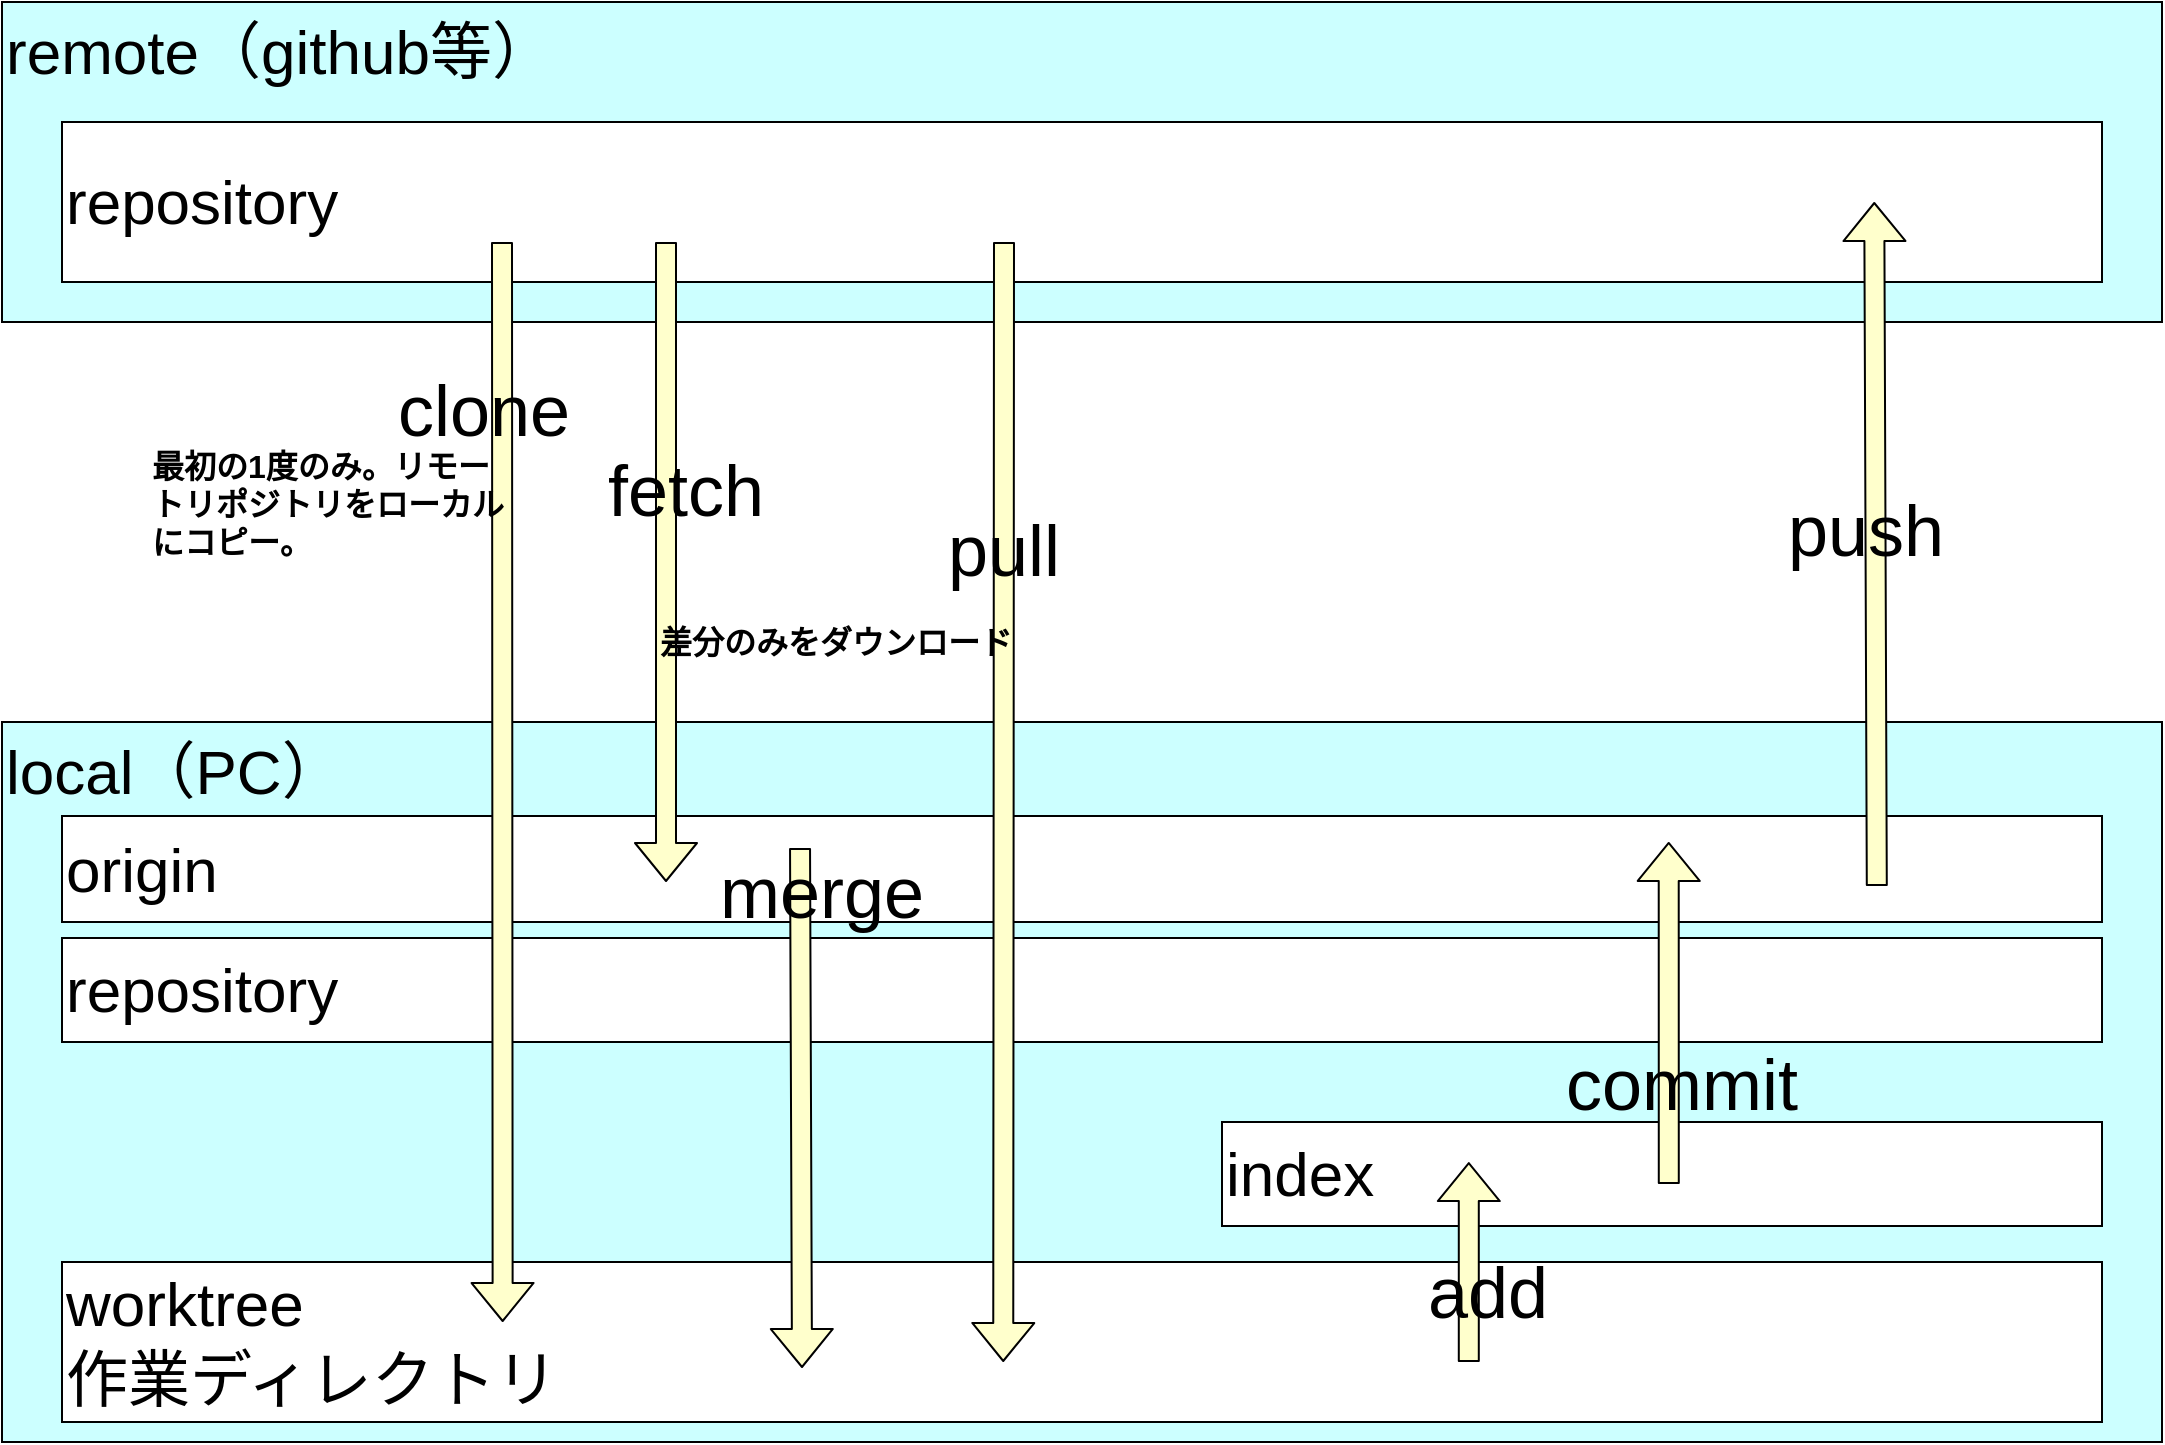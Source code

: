 <mxfile>
    <diagram id="EZC2hPnOzM7d66sxiqU1" name="ページ1">
        <mxGraphModel dx="1150" dy="799" grid="1" gridSize="10" guides="1" tooltips="1" connect="1" arrows="1" fold="1" page="1" pageScale="1" pageWidth="1169" pageHeight="827" background="#ffffff" math="0" shadow="0">
            <root>
                <mxCell id="0"/>
                <mxCell id="1" parent="0"/>
                <mxCell id="2" value="remote（github等）" style="rounded=0;whiteSpace=wrap;html=1;fillColor=#CCFFFF;strokeColor=#000000;fontColor=#000000;fontSize=31;align=left;verticalAlign=top;" parent="1" vertex="1">
                    <mxGeometry x="40" y="40" width="1080" height="160" as="geometry"/>
                </mxCell>
                <mxCell id="4" value="local（PC）" style="rounded=0;whiteSpace=wrap;html=1;fillColor=#CCFFFF;strokeColor=#000000;fontColor=#000000;fontSize=31;align=left;verticalAlign=top;" parent="1" vertex="1">
                    <mxGeometry x="40" y="400" width="1080" height="360" as="geometry"/>
                </mxCell>
                <mxCell id="3" value="repository" style="rounded=0;whiteSpace=wrap;html=1;fillColor=#FFFFFF;strokeColor=#000000;fontColor=#000000;fontSize=31;align=left;" parent="1" vertex="1">
                    <mxGeometry x="70" y="508" width="1020" height="52" as="geometry"/>
                </mxCell>
                <mxCell id="5" value="origin" style="rounded=0;whiteSpace=wrap;html=1;fillColor=#FFFFFF;strokeColor=#000000;fontColor=#000000;fontSize=31;align=left;" parent="1" vertex="1">
                    <mxGeometry x="70" y="447" width="1020" height="53" as="geometry"/>
                </mxCell>
                <mxCell id="6" value="repository" style="rounded=0;whiteSpace=wrap;html=1;fillColor=#FFFFFF;strokeColor=#000000;fontColor=#000000;fontSize=31;align=left;" parent="1" vertex="1">
                    <mxGeometry x="70" y="100" width="1020" height="80" as="geometry"/>
                </mxCell>
                <mxCell id="11" value="" style="shape=flexArrow;endArrow=classic;html=1;fontSize=31;fontColor=#000000;labelBackgroundColor=#000000;fillColor=#FFFFCC;strokeColor=#000000;exitX=0.196;exitY=0.75;exitDx=0;exitDy=0;exitPerimeter=0;" parent="1" edge="1">
                    <mxGeometry width="50" height="50" relative="1" as="geometry">
                        <mxPoint x="372" y="160" as="sourcePoint"/>
                        <mxPoint x="372" y="480" as="targetPoint"/>
                    </mxGeometry>
                </mxCell>
                <mxCell id="12" value="&lt;font style=&quot;font-size: 36px;&quot;&gt;fetch&lt;/font&gt;" style="text;html=1;strokeColor=none;fillColor=none;align=center;verticalAlign=middle;whiteSpace=wrap;rounded=0;fontSize=31;fontColor=#000000;" parent="1" vertex="1">
                    <mxGeometry x="352" y="269" width="60" height="30" as="geometry"/>
                </mxCell>
                <mxCell id="15" value="index" style="rounded=0;whiteSpace=wrap;html=1;fillColor=#FFFFFF;strokeColor=#000000;fontColor=#000000;fontSize=31;align=left;" parent="1" vertex="1">
                    <mxGeometry x="650" y="600" width="440" height="52" as="geometry"/>
                </mxCell>
                <mxCell id="16" value="worktree&lt;br&gt;作業ディレクトリ" style="rounded=0;whiteSpace=wrap;html=1;fillColor=#FFFFFF;strokeColor=#000000;fontColor=#000000;fontSize=31;align=left;" parent="1" vertex="1">
                    <mxGeometry x="70" y="670" width="1020" height="80" as="geometry"/>
                </mxCell>
                <mxCell id="8" value="" style="shape=flexArrow;endArrow=classic;html=1;fontSize=31;fontColor=#000000;labelBackgroundColor=#000000;fillColor=#FFFFCC;strokeColor=#000000;exitX=0.196;exitY=0.75;exitDx=0;exitDy=0;exitPerimeter=0;entryX=0.216;entryY=0.375;entryDx=0;entryDy=0;entryPerimeter=0;" parent="1" target="16" edge="1">
                    <mxGeometry width="50" height="50" relative="1" as="geometry">
                        <mxPoint x="290.0" y="160" as="sourcePoint"/>
                        <mxPoint x="290" y="540" as="targetPoint"/>
                    </mxGeometry>
                </mxCell>
                <mxCell id="13" value="&lt;h1 style=&quot;font-size: 16px;&quot;&gt;最初の1度のみ。リモートリポジトリをローカルにコピー。&lt;/h1&gt;" style="text;html=1;strokeColor=none;fillColor=none;spacing=5;spacingTop=-20;whiteSpace=wrap;overflow=hidden;rounded=0;fontSize=16;fontColor=#000000;" parent="1" vertex="1">
                    <mxGeometry x="110" y="262" width="190" height="70" as="geometry"/>
                </mxCell>
                <mxCell id="22" value="" style="shape=flexArrow;endArrow=classic;html=1;fontSize=31;fontColor=#000000;labelBackgroundColor=#000000;fillColor=#FFFFCC;strokeColor=#000000;exitX=0.317;exitY=-0.233;exitDx=0;exitDy=0;exitPerimeter=0;" parent="1" source="20" edge="1">
                    <mxGeometry width="50" height="50" relative="1" as="geometry">
                        <mxPoint x="440" y="529" as="sourcePoint"/>
                        <mxPoint x="440" y="723" as="targetPoint"/>
                    </mxGeometry>
                </mxCell>
                <mxCell id="20" value="&lt;font style=&quot;font-size: 36px;&quot;&gt;merge&lt;/font&gt;" style="text;html=1;strokeColor=none;fillColor=none;align=center;verticalAlign=middle;whiteSpace=wrap;rounded=0;fontSize=31;fontColor=#000000;" parent="1" vertex="1">
                    <mxGeometry x="420" y="470" width="60" height="30" as="geometry"/>
                </mxCell>
                <mxCell id="10" value="&lt;font style=&quot;font-size: 36px;&quot;&gt;clone&lt;/font&gt;" style="text;html=1;strokeColor=none;fillColor=none;align=center;verticalAlign=middle;whiteSpace=wrap;rounded=0;fontSize=31;fontColor=#000000;" parent="1" vertex="1">
                    <mxGeometry x="251" y="229" width="60" height="30" as="geometry"/>
                </mxCell>
                <mxCell id="24" value="" style="shape=flexArrow;endArrow=classic;html=1;fontSize=31;fontColor=#000000;labelBackgroundColor=#000000;fillColor=#FFFFCC;strokeColor=#000000;exitX=0.196;exitY=0.75;exitDx=0;exitDy=0;exitPerimeter=0;entryX=0.431;entryY=0.625;entryDx=0;entryDy=0;entryPerimeter=0;" parent="1" edge="1">
                    <mxGeometry width="50" height="50" relative="1" as="geometry">
                        <mxPoint x="541" y="160" as="sourcePoint"/>
                        <mxPoint x="540.62" y="720" as="targetPoint"/>
                    </mxGeometry>
                </mxCell>
                <mxCell id="25" value="&lt;font style=&quot;font-size: 36px;&quot;&gt;pull&lt;/font&gt;" style="text;html=1;strokeColor=none;fillColor=none;align=center;verticalAlign=middle;whiteSpace=wrap;rounded=0;fontSize=31;fontColor=#000000;" parent="1" vertex="1">
                    <mxGeometry x="511" y="299" width="60" height="30" as="geometry"/>
                </mxCell>
                <mxCell id="26" value="" style="shape=flexArrow;endArrow=classic;html=1;fontSize=31;fontColor=#000000;labelBackgroundColor=#000000;fillColor=#FFFFCC;strokeColor=#000000;exitX=0.52;exitY=0.625;exitDx=0;exitDy=0;exitPerimeter=0;entryX=0.52;entryY=0.385;entryDx=0;entryDy=0;entryPerimeter=0;" parent="1" edge="1">
                    <mxGeometry width="50" height="50" relative="1" as="geometry">
                        <mxPoint x="773.4" y="720" as="sourcePoint"/>
                        <mxPoint x="773.4" y="620.02" as="targetPoint"/>
                    </mxGeometry>
                </mxCell>
                <mxCell id="27" value="&lt;font style=&quot;font-size: 36px;&quot;&gt;add&lt;/font&gt;" style="text;html=1;strokeColor=none;fillColor=none;align=center;verticalAlign=middle;whiteSpace=wrap;rounded=0;fontSize=31;fontColor=#000000;" parent="1" vertex="1">
                    <mxGeometry x="753" y="670" width="60" height="30" as="geometry"/>
                </mxCell>
                <mxCell id="28" value="" style="shape=flexArrow;endArrow=classic;html=1;fontSize=31;fontColor=#000000;labelBackgroundColor=#000000;fillColor=#FFFFCC;strokeColor=#000000;exitX=0.52;exitY=0.625;exitDx=0;exitDy=0;exitPerimeter=0;entryX=0.768;entryY=0.245;entryDx=0;entryDy=0;entryPerimeter=0;" parent="1" edge="1">
                    <mxGeometry width="50" height="50" relative="1" as="geometry">
                        <mxPoint x="873.4" y="631" as="sourcePoint"/>
                        <mxPoint x="873.36" y="459.985" as="targetPoint"/>
                    </mxGeometry>
                </mxCell>
                <mxCell id="29" value="&lt;font style=&quot;font-size: 36px;&quot;&gt;commit&lt;/font&gt;" style="text;html=1;strokeColor=none;fillColor=none;align=center;verticalAlign=middle;whiteSpace=wrap;rounded=0;fontSize=31;fontColor=#000000;" parent="1" vertex="1">
                    <mxGeometry x="850" y="566" width="60" height="30" as="geometry"/>
                </mxCell>
                <mxCell id="32" value="" style="shape=flexArrow;endArrow=classic;html=1;fontSize=31;fontColor=#000000;labelBackgroundColor=#000000;fillColor=#FFFFCC;strokeColor=#000000;exitX=0.52;exitY=0.625;exitDx=0;exitDy=0;exitPerimeter=0;entryX=0.657;entryY=0.5;entryDx=0;entryDy=0;entryPerimeter=0;" parent="1" edge="1">
                    <mxGeometry width="50" height="50" relative="1" as="geometry">
                        <mxPoint x="977.4" y="482" as="sourcePoint"/>
                        <mxPoint x="976.14" y="140" as="targetPoint"/>
                    </mxGeometry>
                </mxCell>
                <mxCell id="33" value="&lt;font style=&quot;font-size: 36px;&quot;&gt;push&lt;/font&gt;" style="text;html=1;strokeColor=none;fillColor=none;align=center;verticalAlign=middle;whiteSpace=wrap;rounded=0;fontSize=31;fontColor=#000000;" parent="1" vertex="1">
                    <mxGeometry x="942" y="289" width="60" height="30" as="geometry"/>
                </mxCell>
                <mxCell id="34" value="&lt;h1 style=&quot;font-size: 16px;&quot;&gt;差分のみをダウンロード&lt;/h1&gt;" style="text;html=1;strokeColor=none;fillColor=none;spacing=5;spacingTop=-20;whiteSpace=wrap;overflow=hidden;rounded=0;fontSize=16;fontColor=#000000;" vertex="1" parent="1">
                    <mxGeometry x="364" y="350" width="220" height="40" as="geometry"/>
                </mxCell>
            </root>
        </mxGraphModel>
    </diagram>
</mxfile>